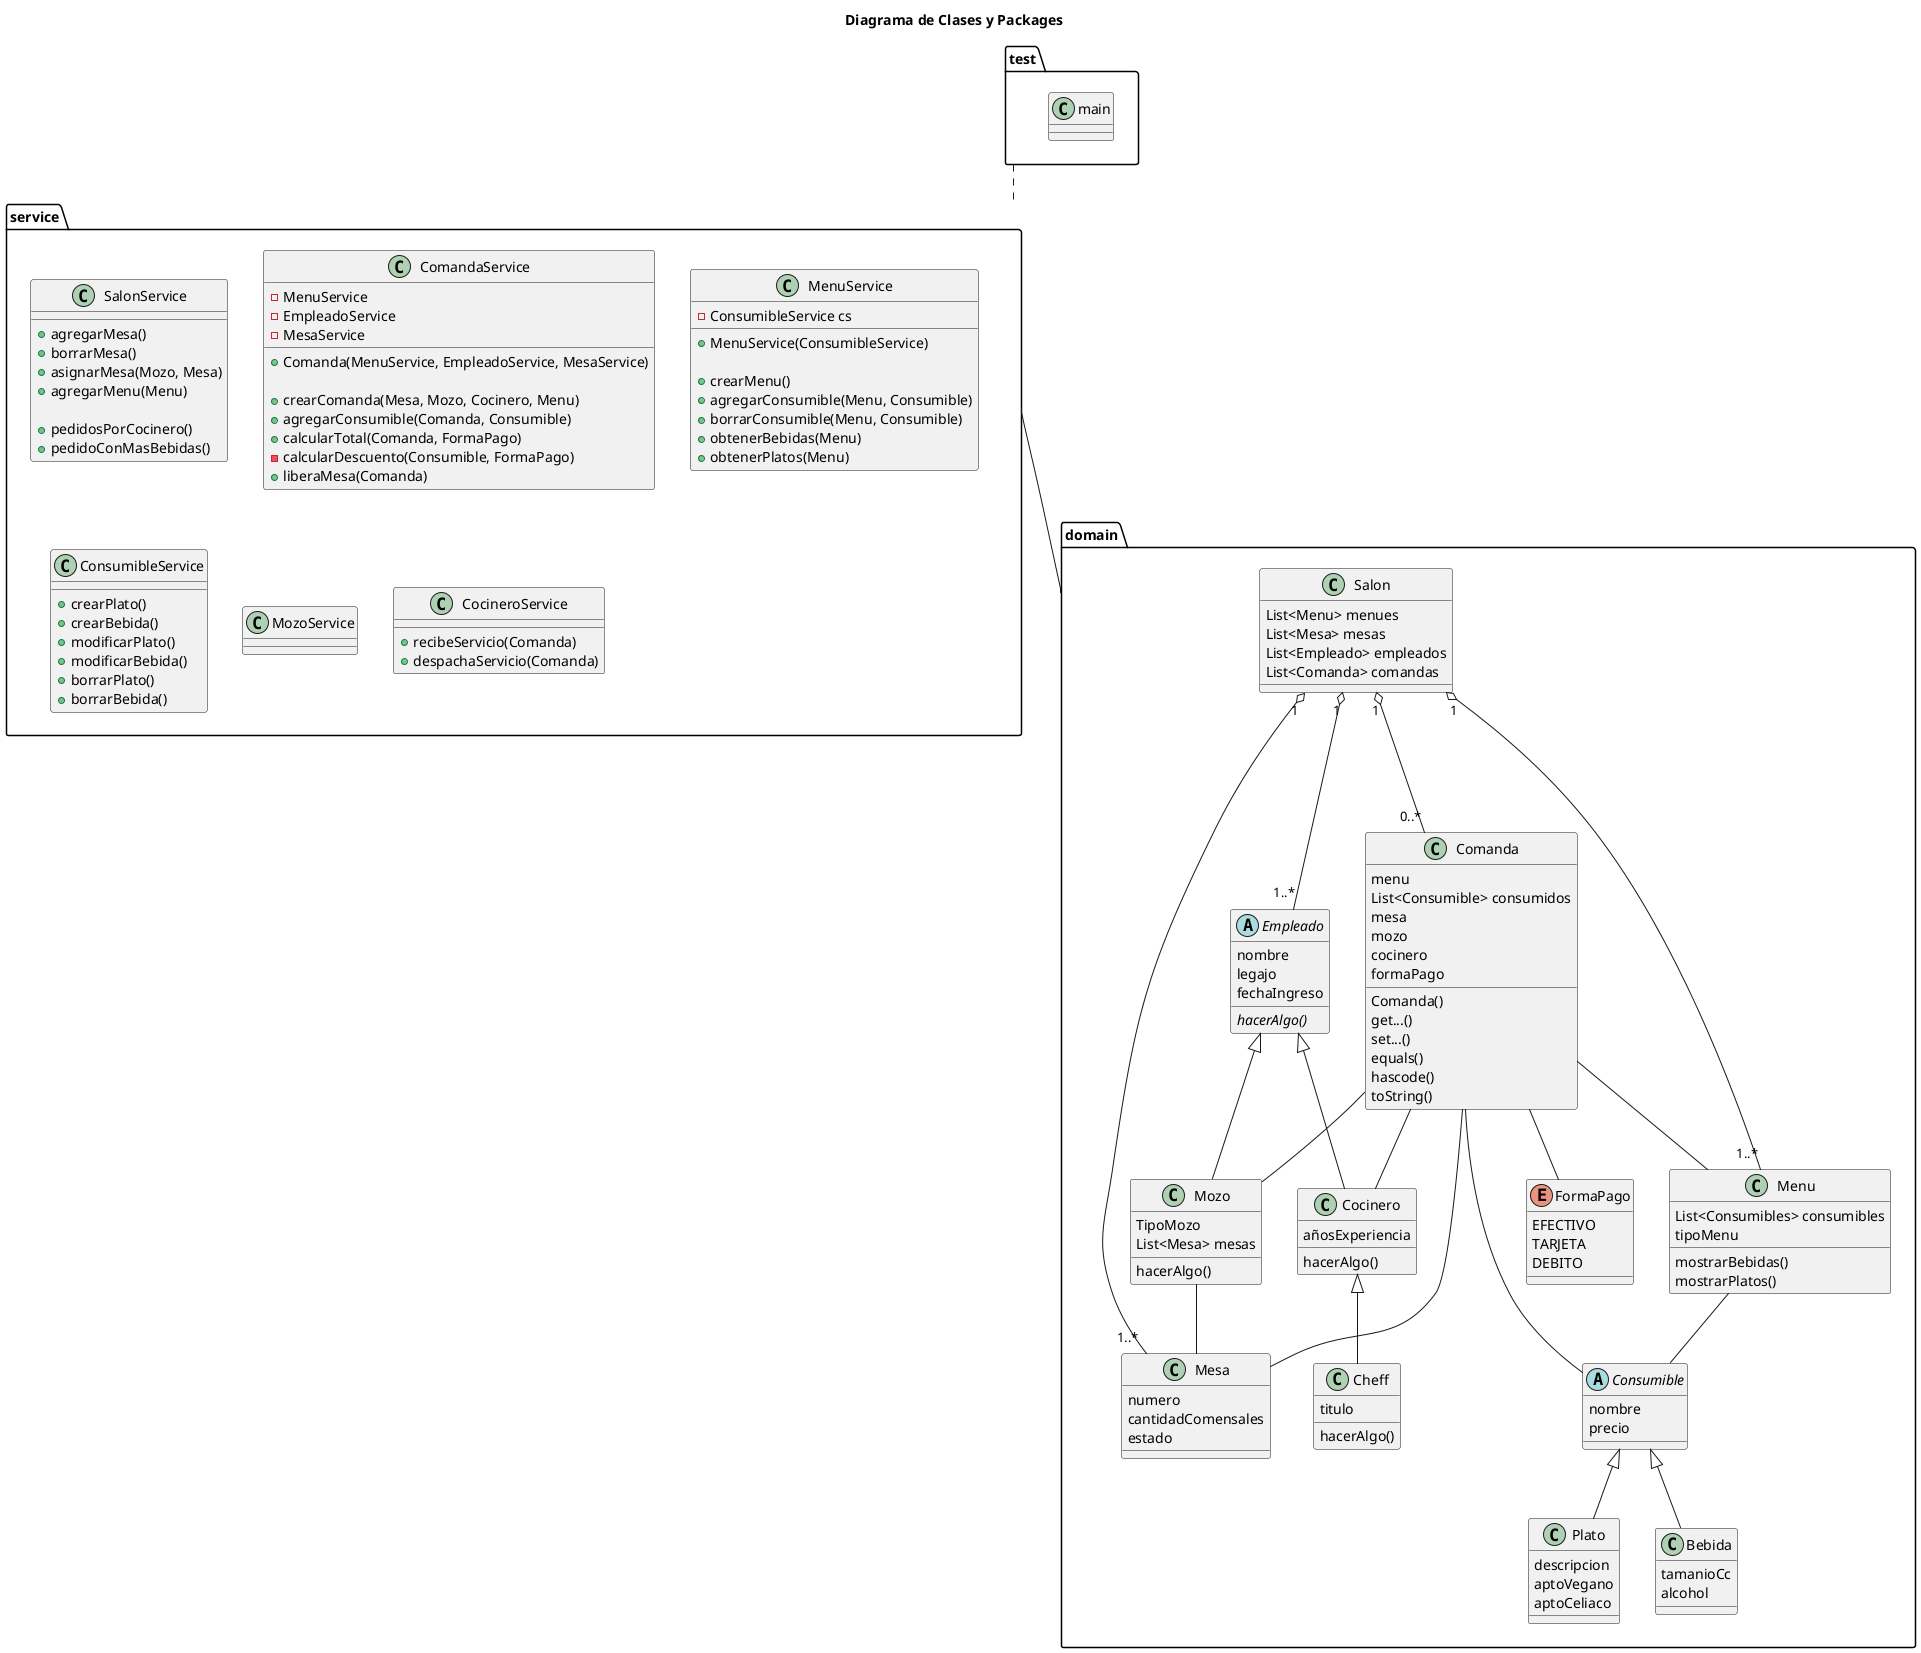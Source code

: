 @startuml


Title Diagrama de Clases y Packages

package domain{
	class Salon{
		List<Menu> menues
		List<Mesa> mesas
		List<Empleado> empleados
		List<Comanda> comandas
	}

	class Mesa {
		numero
		cantidadComensales
		estado
	}

	abstract class Empleado{
		nombre
    	legajo
		fechaIngreso

		{abstract} hacerAlgo()
	}

	class Mozo{
		TipoMozo
		List<Mesa> mesas
		hacerAlgo()
	}

	class Cocinero{
		añosExperiencia
		hacerAlgo()
	}

	class Cheff{
		titulo
		hacerAlgo()
	}



	class Menu{
		List<Consumibles> consumibles
		tipoMenu

		mostrarBebidas()
		mostrarPlatos()
	}

	abstract class Consumible{
		nombre
		precio
	}

	class Plato{
		descripcion
		aptoVegano
		aptoCeliaco
	}

	class Bebida{
		tamanioCc
		alcohol
	}

	class Comanda{
		menu
		List<Consumible> consumidos
		mesa
		mozo
		cocinero
		formaPago

		Comanda()
		get...()
		set...()
		equals()
		hascode()
		toString()

	}


	enum FormaPago{
		EFECTIVO
		TARJETA
		DEBITO
	}



}

Comanda -- Mesa
Comanda -- Menu
Comanda -- Consumible
Comanda -- Mozo
Comanda -- Cocinero
Comanda -- FormaPago



Menu -- Consumible
Consumible <|-- Bebida
Consumible <|-- Plato


Salon "1" o--- "1..*" Mesa
Salon "1" o--- "1..*" Empleado
Salon "1" o--- "1..*" Menu
Salon "1" o--- "0..*" Comanda

Empleado <|-- Mozo
Empleado <|-- Cocinero
Cocinero <|-- Cheff

Mozo -- Mesa

package service{

	class SalonService{
		+ agregarMesa()
	    + borrarMesa()
	    + asignarMesa(Mozo, Mesa)
	    + agregarMenu(Menu)

	   	+pedidosPorCocinero()
	   	+pedidoConMasBebidas()
	}

	class ComandaService {
		- MenuService
		- EmpleadoService
		- MesaService

		+ Comanda(MenuService, EmpleadoService, MesaService)

		+ crearComanda(Mesa, Mozo, Cocinero, Menu)
		+ agregarConsumible(Comanda, Consumible)
		+ calcularTotal(Comanda, FormaPago)
		- calcularDescuento(Consumible, FormaPago)
		+ liberaMesa(Comanda)

	}

	class MenuService{
		- ConsumibleService cs

		+ MenuService(ConsumibleService)

		+ crearMenu()
		+ agregarConsumible(Menu, Consumible)
		+ borrarConsumible(Menu, Consumible)
		+ obtenerBebidas(Menu)
		+ obtenerPlatos(Menu)
	}

	class ConsumibleService{
		+ crearPlato()
		+ crearBebida()
		+ modificarPlato()
		+ modificarBebida()
		+ borrarPlato()
		+ borrarBebida()
	}


	class MozoService{
	}

	class CocineroService{
		+ recibeServicio(Comanda)
		+ despachaServicio(Comanda)
	}

}

package test{

	class main{}

}



test .. service
service -- domain
@enduml
